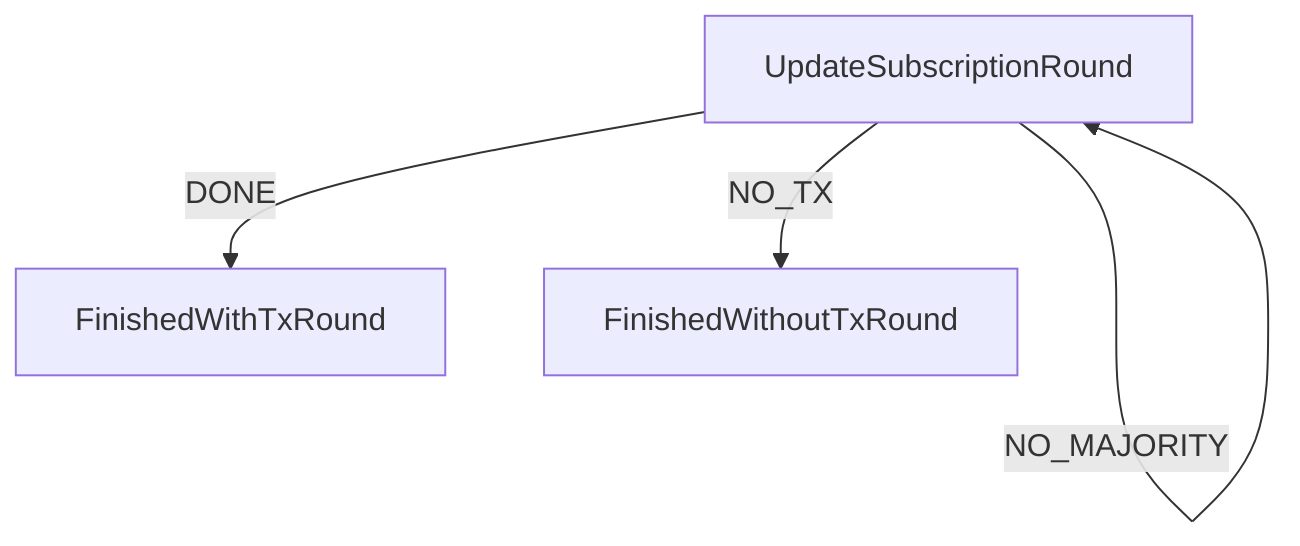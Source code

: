 graph TD
  UpdateSubscriptionRound
  FinishedWithTxRound
  FinishedWithoutTxRound
  UpdateSubscriptionRound
  UpdateSubscriptionRound -->|DONE| FinishedWithTxRound
  UpdateSubscriptionRound -->|ERROR| UpdateSubscriptionRound
  UpdateSubscriptionRound -->|NO_MAJORITY| UpdateSubscriptionRound
  UpdateSubscriptionRound -->|NO_TX| FinishedWithoutTxRound